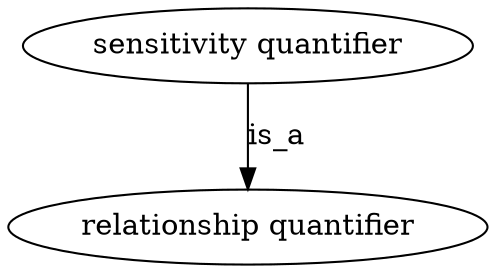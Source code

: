 digraph {
	graph [bb="0,0,230.08,123"];
	node [label="\N"];
	"sensitivity quantifier"	 [height=0.5,
		label="sensitivity quantifier",
		pos="115.04,105",
		width=2.997];
	"relationship quantifier"	 [height=0.5,
		pos="115.04,18",
		width=3.1955];
	"sensitivity quantifier" -> "relationship quantifier"	 [label=is_a,
		lp="129.04,61.5",
		pos="e,115.04,36.003 115.04,86.974 115.04,75.192 115.04,59.561 115.04,46.158"];
}
